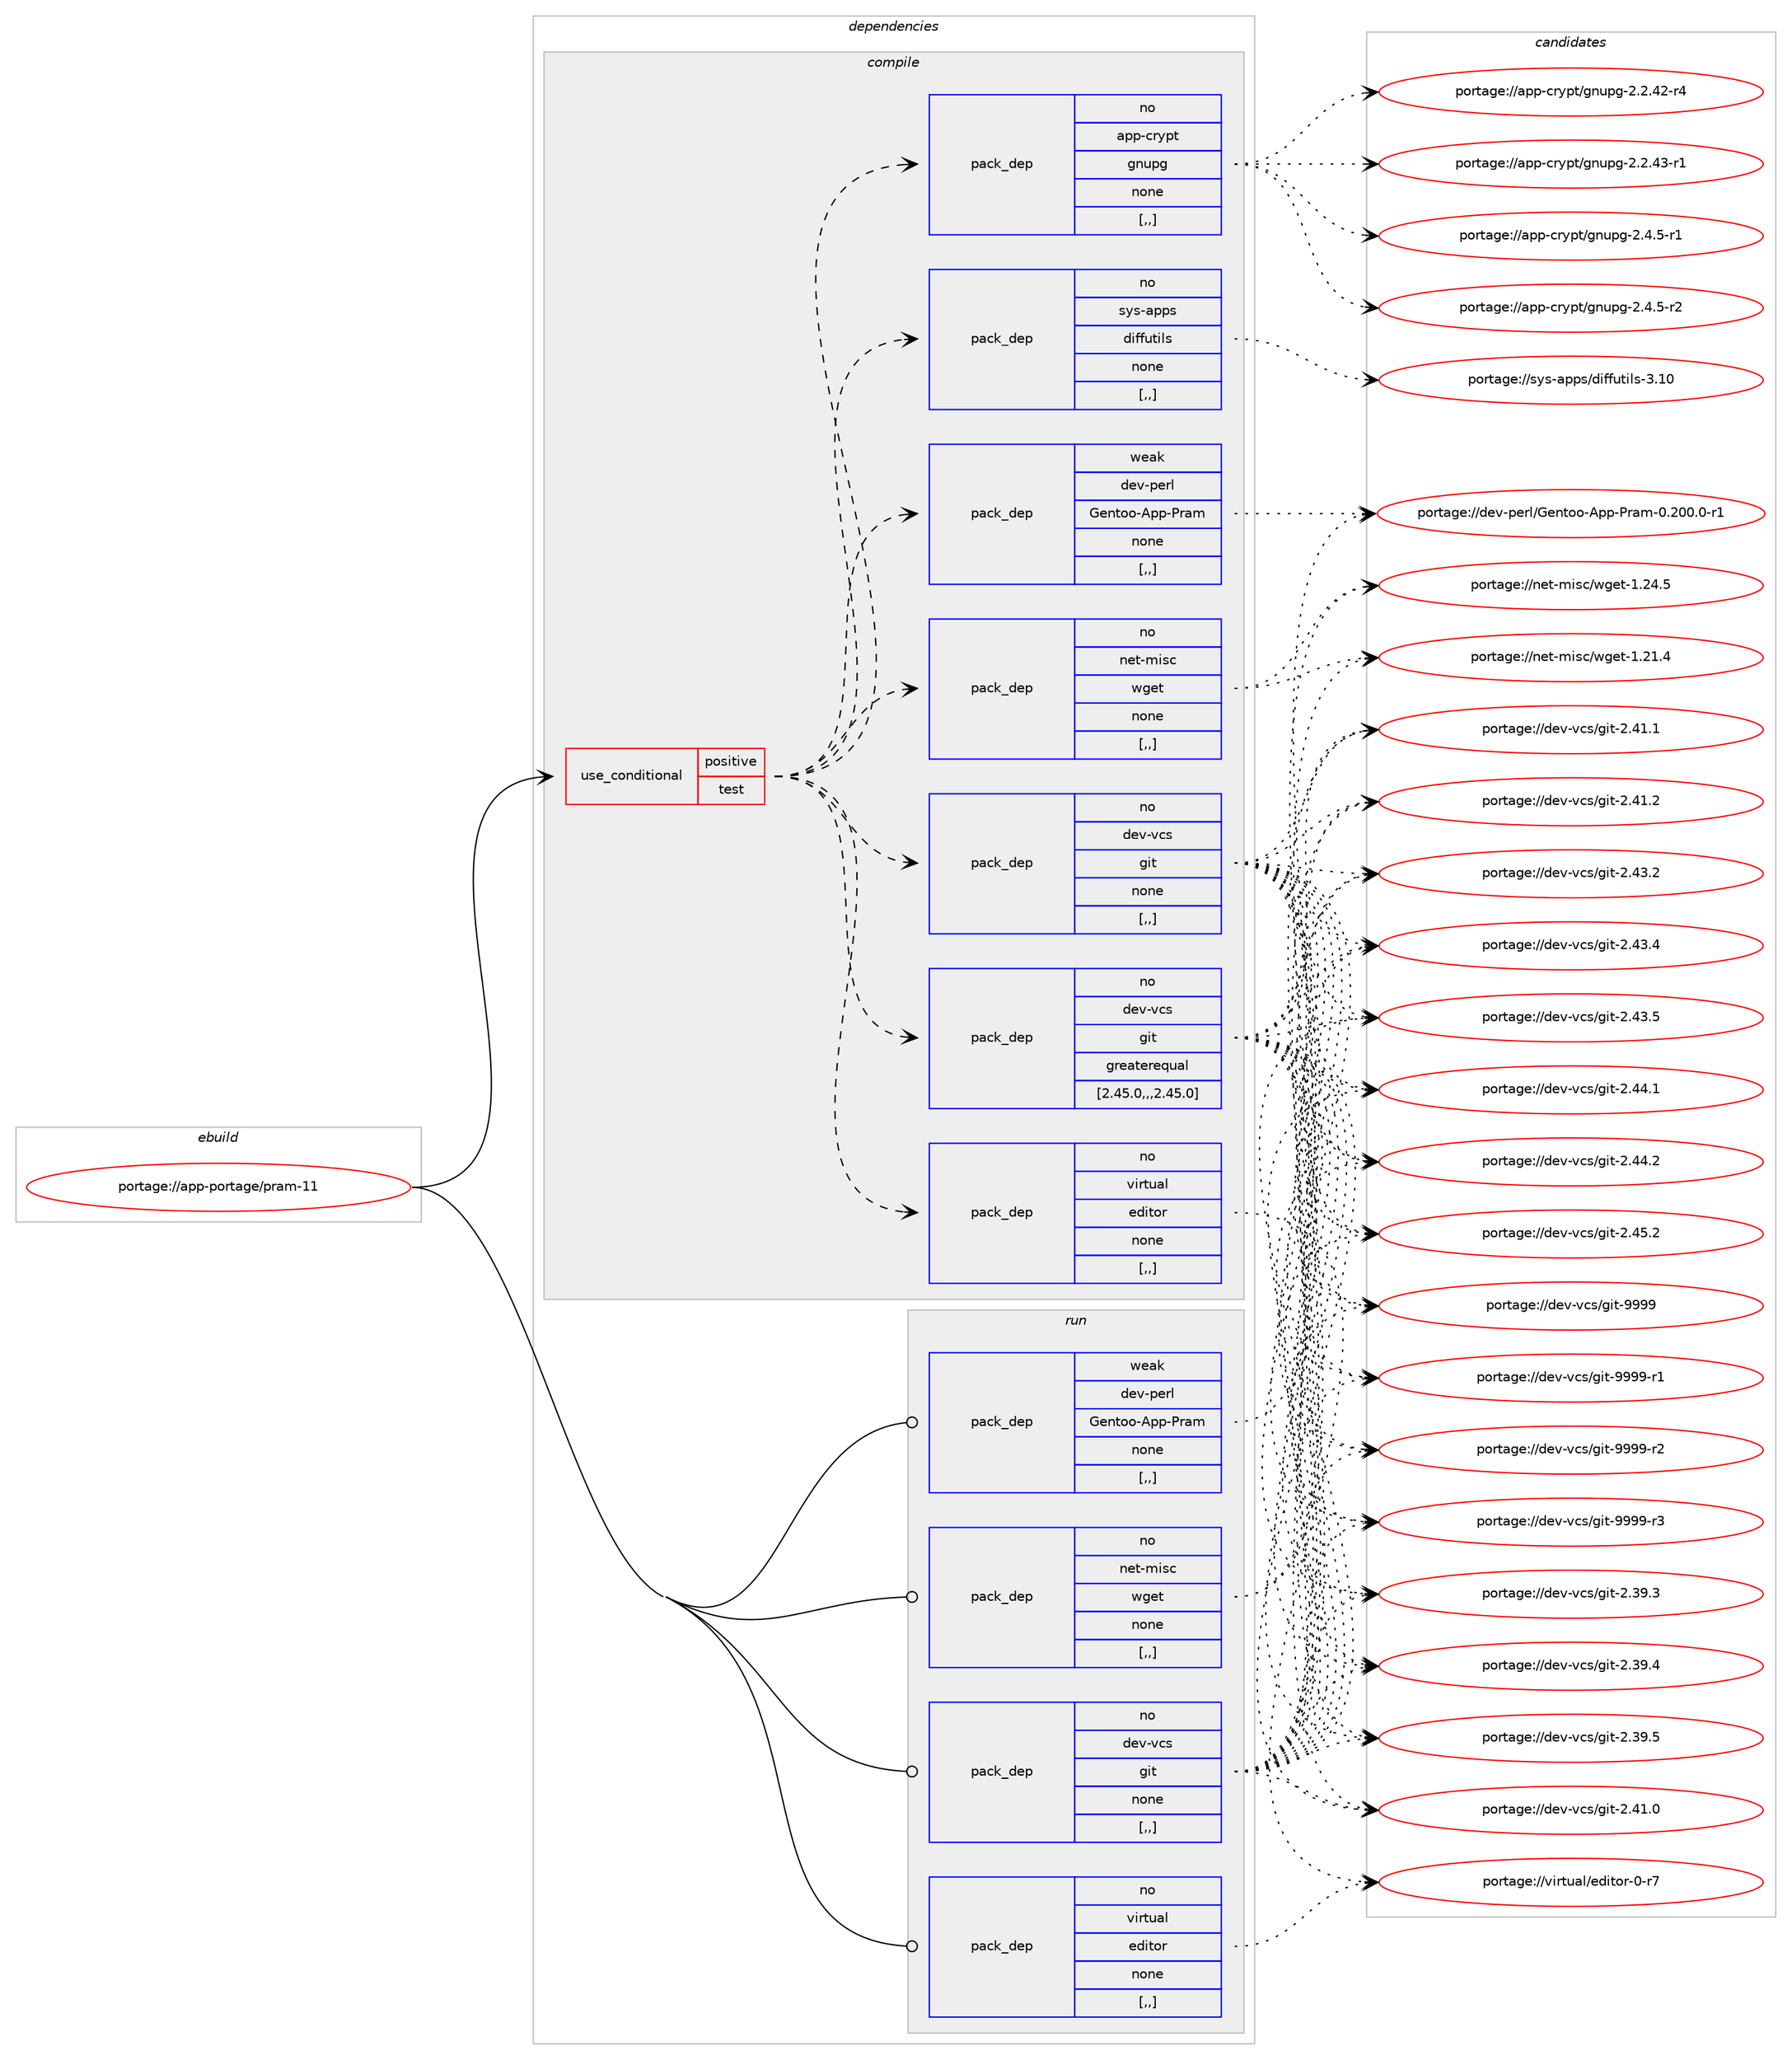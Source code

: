 digraph prolog {

# *************
# Graph options
# *************

newrank=true;
concentrate=true;
compound=true;
graph [rankdir=LR,fontname=Helvetica,fontsize=10,ranksep=1.5];#, ranksep=2.5, nodesep=0.2];
edge  [arrowhead=vee];
node  [fontname=Helvetica,fontsize=10];

# **********
# The ebuild
# **********

subgraph cluster_leftcol {
color=gray;
rank=same;
label=<<i>ebuild</i>>;
id [label="portage://app-portage/pram-11", color=red, width=4, href="../app-portage/pram-11.svg"];
}

# ****************
# The dependencies
# ****************

subgraph cluster_midcol {
color=gray;
label=<<i>dependencies</i>>;
subgraph cluster_compile {
fillcolor="#eeeeee";
style=filled;
label=<<i>compile</i>>;
subgraph cond13850 {
dependency50006 [label=<<TABLE BORDER="0" CELLBORDER="1" CELLSPACING="0" CELLPADDING="4"><TR><TD ROWSPAN="3" CELLPADDING="10">use_conditional</TD></TR><TR><TD>positive</TD></TR><TR><TD>test</TD></TR></TABLE>>, shape=none, color=red];
subgraph pack35699 {
dependency50007 [label=<<TABLE BORDER="0" CELLBORDER="1" CELLSPACING="0" CELLPADDING="4" WIDTH="220"><TR><TD ROWSPAN="6" CELLPADDING="30">pack_dep</TD></TR><TR><TD WIDTH="110">no</TD></TR><TR><TD>dev-vcs</TD></TR><TR><TD>git</TD></TR><TR><TD>none</TD></TR><TR><TD>[,,]</TD></TR></TABLE>>, shape=none, color=blue];
}
dependency50006:e -> dependency50007:w [weight=20,style="dashed",arrowhead="vee"];
subgraph pack35700 {
dependency50008 [label=<<TABLE BORDER="0" CELLBORDER="1" CELLSPACING="0" CELLPADDING="4" WIDTH="220"><TR><TD ROWSPAN="6" CELLPADDING="30">pack_dep</TD></TR><TR><TD WIDTH="110">no</TD></TR><TR><TD>net-misc</TD></TR><TR><TD>wget</TD></TR><TR><TD>none</TD></TR><TR><TD>[,,]</TD></TR></TABLE>>, shape=none, color=blue];
}
dependency50006:e -> dependency50008:w [weight=20,style="dashed",arrowhead="vee"];
subgraph pack35701 {
dependency50009 [label=<<TABLE BORDER="0" CELLBORDER="1" CELLSPACING="0" CELLPADDING="4" WIDTH="220"><TR><TD ROWSPAN="6" CELLPADDING="30">pack_dep</TD></TR><TR><TD WIDTH="110">no</TD></TR><TR><TD>virtual</TD></TR><TR><TD>editor</TD></TR><TR><TD>none</TD></TR><TR><TD>[,,]</TD></TR></TABLE>>, shape=none, color=blue];
}
dependency50006:e -> dependency50009:w [weight=20,style="dashed",arrowhead="vee"];
subgraph pack35702 {
dependency50010 [label=<<TABLE BORDER="0" CELLBORDER="1" CELLSPACING="0" CELLPADDING="4" WIDTH="220"><TR><TD ROWSPAN="6" CELLPADDING="30">pack_dep</TD></TR><TR><TD WIDTH="110">weak</TD></TR><TR><TD>dev-perl</TD></TR><TR><TD>Gentoo-App-Pram</TD></TR><TR><TD>none</TD></TR><TR><TD>[,,]</TD></TR></TABLE>>, shape=none, color=blue];
}
dependency50006:e -> dependency50010:w [weight=20,style="dashed",arrowhead="vee"];
subgraph pack35703 {
dependency50011 [label=<<TABLE BORDER="0" CELLBORDER="1" CELLSPACING="0" CELLPADDING="4" WIDTH="220"><TR><TD ROWSPAN="6" CELLPADDING="30">pack_dep</TD></TR><TR><TD WIDTH="110">no</TD></TR><TR><TD>app-crypt</TD></TR><TR><TD>gnupg</TD></TR><TR><TD>none</TD></TR><TR><TD>[,,]</TD></TR></TABLE>>, shape=none, color=blue];
}
dependency50006:e -> dependency50011:w [weight=20,style="dashed",arrowhead="vee"];
subgraph pack35704 {
dependency50012 [label=<<TABLE BORDER="0" CELLBORDER="1" CELLSPACING="0" CELLPADDING="4" WIDTH="220"><TR><TD ROWSPAN="6" CELLPADDING="30">pack_dep</TD></TR><TR><TD WIDTH="110">no</TD></TR><TR><TD>dev-vcs</TD></TR><TR><TD>git</TD></TR><TR><TD>greaterequal</TD></TR><TR><TD>[2.45.0,,,2.45.0]</TD></TR></TABLE>>, shape=none, color=blue];
}
dependency50006:e -> dependency50012:w [weight=20,style="dashed",arrowhead="vee"];
subgraph pack35705 {
dependency50013 [label=<<TABLE BORDER="0" CELLBORDER="1" CELLSPACING="0" CELLPADDING="4" WIDTH="220"><TR><TD ROWSPAN="6" CELLPADDING="30">pack_dep</TD></TR><TR><TD WIDTH="110">no</TD></TR><TR><TD>sys-apps</TD></TR><TR><TD>diffutils</TD></TR><TR><TD>none</TD></TR><TR><TD>[,,]</TD></TR></TABLE>>, shape=none, color=blue];
}
dependency50006:e -> dependency50013:w [weight=20,style="dashed",arrowhead="vee"];
}
id:e -> dependency50006:w [weight=20,style="solid",arrowhead="vee"];
}
subgraph cluster_compileandrun {
fillcolor="#eeeeee";
style=filled;
label=<<i>compile and run</i>>;
}
subgraph cluster_run {
fillcolor="#eeeeee";
style=filled;
label=<<i>run</i>>;
subgraph pack35706 {
dependency50014 [label=<<TABLE BORDER="0" CELLBORDER="1" CELLSPACING="0" CELLPADDING="4" WIDTH="220"><TR><TD ROWSPAN="6" CELLPADDING="30">pack_dep</TD></TR><TR><TD WIDTH="110">no</TD></TR><TR><TD>dev-vcs</TD></TR><TR><TD>git</TD></TR><TR><TD>none</TD></TR><TR><TD>[,,]</TD></TR></TABLE>>, shape=none, color=blue];
}
id:e -> dependency50014:w [weight=20,style="solid",arrowhead="odot"];
subgraph pack35707 {
dependency50015 [label=<<TABLE BORDER="0" CELLBORDER="1" CELLSPACING="0" CELLPADDING="4" WIDTH="220"><TR><TD ROWSPAN="6" CELLPADDING="30">pack_dep</TD></TR><TR><TD WIDTH="110">no</TD></TR><TR><TD>net-misc</TD></TR><TR><TD>wget</TD></TR><TR><TD>none</TD></TR><TR><TD>[,,]</TD></TR></TABLE>>, shape=none, color=blue];
}
id:e -> dependency50015:w [weight=20,style="solid",arrowhead="odot"];
subgraph pack35708 {
dependency50016 [label=<<TABLE BORDER="0" CELLBORDER="1" CELLSPACING="0" CELLPADDING="4" WIDTH="220"><TR><TD ROWSPAN="6" CELLPADDING="30">pack_dep</TD></TR><TR><TD WIDTH="110">no</TD></TR><TR><TD>virtual</TD></TR><TR><TD>editor</TD></TR><TR><TD>none</TD></TR><TR><TD>[,,]</TD></TR></TABLE>>, shape=none, color=blue];
}
id:e -> dependency50016:w [weight=20,style="solid",arrowhead="odot"];
subgraph pack35709 {
dependency50017 [label=<<TABLE BORDER="0" CELLBORDER="1" CELLSPACING="0" CELLPADDING="4" WIDTH="220"><TR><TD ROWSPAN="6" CELLPADDING="30">pack_dep</TD></TR><TR><TD WIDTH="110">weak</TD></TR><TR><TD>dev-perl</TD></TR><TR><TD>Gentoo-App-Pram</TD></TR><TR><TD>none</TD></TR><TR><TD>[,,]</TD></TR></TABLE>>, shape=none, color=blue];
}
id:e -> dependency50017:w [weight=20,style="solid",arrowhead="odot"];
}
}

# **************
# The candidates
# **************

subgraph cluster_choices {
rank=same;
color=gray;
label=<<i>candidates</i>>;

subgraph choice35699 {
color=black;
nodesep=1;
choice10010111845118991154710310511645504651574651 [label="portage://dev-vcs/git-2.39.3", color=red, width=4,href="../dev-vcs/git-2.39.3.svg"];
choice10010111845118991154710310511645504651574652 [label="portage://dev-vcs/git-2.39.4", color=red, width=4,href="../dev-vcs/git-2.39.4.svg"];
choice10010111845118991154710310511645504651574653 [label="portage://dev-vcs/git-2.39.5", color=red, width=4,href="../dev-vcs/git-2.39.5.svg"];
choice10010111845118991154710310511645504652494648 [label="portage://dev-vcs/git-2.41.0", color=red, width=4,href="../dev-vcs/git-2.41.0.svg"];
choice10010111845118991154710310511645504652494649 [label="portage://dev-vcs/git-2.41.1", color=red, width=4,href="../dev-vcs/git-2.41.1.svg"];
choice10010111845118991154710310511645504652494650 [label="portage://dev-vcs/git-2.41.2", color=red, width=4,href="../dev-vcs/git-2.41.2.svg"];
choice10010111845118991154710310511645504652514650 [label="portage://dev-vcs/git-2.43.2", color=red, width=4,href="../dev-vcs/git-2.43.2.svg"];
choice10010111845118991154710310511645504652514652 [label="portage://dev-vcs/git-2.43.4", color=red, width=4,href="../dev-vcs/git-2.43.4.svg"];
choice10010111845118991154710310511645504652514653 [label="portage://dev-vcs/git-2.43.5", color=red, width=4,href="../dev-vcs/git-2.43.5.svg"];
choice10010111845118991154710310511645504652524649 [label="portage://dev-vcs/git-2.44.1", color=red, width=4,href="../dev-vcs/git-2.44.1.svg"];
choice10010111845118991154710310511645504652524650 [label="portage://dev-vcs/git-2.44.2", color=red, width=4,href="../dev-vcs/git-2.44.2.svg"];
choice10010111845118991154710310511645504652534650 [label="portage://dev-vcs/git-2.45.2", color=red, width=4,href="../dev-vcs/git-2.45.2.svg"];
choice1001011184511899115471031051164557575757 [label="portage://dev-vcs/git-9999", color=red, width=4,href="../dev-vcs/git-9999.svg"];
choice10010111845118991154710310511645575757574511449 [label="portage://dev-vcs/git-9999-r1", color=red, width=4,href="../dev-vcs/git-9999-r1.svg"];
choice10010111845118991154710310511645575757574511450 [label="portage://dev-vcs/git-9999-r2", color=red, width=4,href="../dev-vcs/git-9999-r2.svg"];
choice10010111845118991154710310511645575757574511451 [label="portage://dev-vcs/git-9999-r3", color=red, width=4,href="../dev-vcs/git-9999-r3.svg"];
dependency50007:e -> choice10010111845118991154710310511645504651574651:w [style=dotted,weight="100"];
dependency50007:e -> choice10010111845118991154710310511645504651574652:w [style=dotted,weight="100"];
dependency50007:e -> choice10010111845118991154710310511645504651574653:w [style=dotted,weight="100"];
dependency50007:e -> choice10010111845118991154710310511645504652494648:w [style=dotted,weight="100"];
dependency50007:e -> choice10010111845118991154710310511645504652494649:w [style=dotted,weight="100"];
dependency50007:e -> choice10010111845118991154710310511645504652494650:w [style=dotted,weight="100"];
dependency50007:e -> choice10010111845118991154710310511645504652514650:w [style=dotted,weight="100"];
dependency50007:e -> choice10010111845118991154710310511645504652514652:w [style=dotted,weight="100"];
dependency50007:e -> choice10010111845118991154710310511645504652514653:w [style=dotted,weight="100"];
dependency50007:e -> choice10010111845118991154710310511645504652524649:w [style=dotted,weight="100"];
dependency50007:e -> choice10010111845118991154710310511645504652524650:w [style=dotted,weight="100"];
dependency50007:e -> choice10010111845118991154710310511645504652534650:w [style=dotted,weight="100"];
dependency50007:e -> choice1001011184511899115471031051164557575757:w [style=dotted,weight="100"];
dependency50007:e -> choice10010111845118991154710310511645575757574511449:w [style=dotted,weight="100"];
dependency50007:e -> choice10010111845118991154710310511645575757574511450:w [style=dotted,weight="100"];
dependency50007:e -> choice10010111845118991154710310511645575757574511451:w [style=dotted,weight="100"];
}
subgraph choice35700 {
color=black;
nodesep=1;
choice11010111645109105115994711910310111645494650494652 [label="portage://net-misc/wget-1.21.4", color=red, width=4,href="../net-misc/wget-1.21.4.svg"];
choice11010111645109105115994711910310111645494650524653 [label="portage://net-misc/wget-1.24.5", color=red, width=4,href="../net-misc/wget-1.24.5.svg"];
dependency50008:e -> choice11010111645109105115994711910310111645494650494652:w [style=dotted,weight="100"];
dependency50008:e -> choice11010111645109105115994711910310111645494650524653:w [style=dotted,weight="100"];
}
subgraph choice35701 {
color=black;
nodesep=1;
choice118105114116117971084710110010511611111445484511455 [label="portage://virtual/editor-0-r7", color=red, width=4,href="../virtual/editor-0-r7.svg"];
dependency50009:e -> choice118105114116117971084710110010511611111445484511455:w [style=dotted,weight="100"];
}
subgraph choice35702 {
color=black;
nodesep=1;
choice100101118451121011141084771101110116111111456511211245801149710945484650484846484511449 [label="portage://dev-perl/Gentoo-App-Pram-0.200.0-r1", color=red, width=4,href="../dev-perl/Gentoo-App-Pram-0.200.0-r1.svg"];
dependency50010:e -> choice100101118451121011141084771101110116111111456511211245801149710945484650484846484511449:w [style=dotted,weight="100"];
}
subgraph choice35703 {
color=black;
nodesep=1;
choice97112112459911412111211647103110117112103455046504652504511452 [label="portage://app-crypt/gnupg-2.2.42-r4", color=red, width=4,href="../app-crypt/gnupg-2.2.42-r4.svg"];
choice97112112459911412111211647103110117112103455046504652514511449 [label="portage://app-crypt/gnupg-2.2.43-r1", color=red, width=4,href="../app-crypt/gnupg-2.2.43-r1.svg"];
choice971121124599114121112116471031101171121034550465246534511449 [label="portage://app-crypt/gnupg-2.4.5-r1", color=red, width=4,href="../app-crypt/gnupg-2.4.5-r1.svg"];
choice971121124599114121112116471031101171121034550465246534511450 [label="portage://app-crypt/gnupg-2.4.5-r2", color=red, width=4,href="../app-crypt/gnupg-2.4.5-r2.svg"];
dependency50011:e -> choice97112112459911412111211647103110117112103455046504652504511452:w [style=dotted,weight="100"];
dependency50011:e -> choice97112112459911412111211647103110117112103455046504652514511449:w [style=dotted,weight="100"];
dependency50011:e -> choice971121124599114121112116471031101171121034550465246534511449:w [style=dotted,weight="100"];
dependency50011:e -> choice971121124599114121112116471031101171121034550465246534511450:w [style=dotted,weight="100"];
}
subgraph choice35704 {
color=black;
nodesep=1;
choice10010111845118991154710310511645504651574651 [label="portage://dev-vcs/git-2.39.3", color=red, width=4,href="../dev-vcs/git-2.39.3.svg"];
choice10010111845118991154710310511645504651574652 [label="portage://dev-vcs/git-2.39.4", color=red, width=4,href="../dev-vcs/git-2.39.4.svg"];
choice10010111845118991154710310511645504651574653 [label="portage://dev-vcs/git-2.39.5", color=red, width=4,href="../dev-vcs/git-2.39.5.svg"];
choice10010111845118991154710310511645504652494648 [label="portage://dev-vcs/git-2.41.0", color=red, width=4,href="../dev-vcs/git-2.41.0.svg"];
choice10010111845118991154710310511645504652494649 [label="portage://dev-vcs/git-2.41.1", color=red, width=4,href="../dev-vcs/git-2.41.1.svg"];
choice10010111845118991154710310511645504652494650 [label="portage://dev-vcs/git-2.41.2", color=red, width=4,href="../dev-vcs/git-2.41.2.svg"];
choice10010111845118991154710310511645504652514650 [label="portage://dev-vcs/git-2.43.2", color=red, width=4,href="../dev-vcs/git-2.43.2.svg"];
choice10010111845118991154710310511645504652514652 [label="portage://dev-vcs/git-2.43.4", color=red, width=4,href="../dev-vcs/git-2.43.4.svg"];
choice10010111845118991154710310511645504652514653 [label="portage://dev-vcs/git-2.43.5", color=red, width=4,href="../dev-vcs/git-2.43.5.svg"];
choice10010111845118991154710310511645504652524649 [label="portage://dev-vcs/git-2.44.1", color=red, width=4,href="../dev-vcs/git-2.44.1.svg"];
choice10010111845118991154710310511645504652524650 [label="portage://dev-vcs/git-2.44.2", color=red, width=4,href="../dev-vcs/git-2.44.2.svg"];
choice10010111845118991154710310511645504652534650 [label="portage://dev-vcs/git-2.45.2", color=red, width=4,href="../dev-vcs/git-2.45.2.svg"];
choice1001011184511899115471031051164557575757 [label="portage://dev-vcs/git-9999", color=red, width=4,href="../dev-vcs/git-9999.svg"];
choice10010111845118991154710310511645575757574511449 [label="portage://dev-vcs/git-9999-r1", color=red, width=4,href="../dev-vcs/git-9999-r1.svg"];
choice10010111845118991154710310511645575757574511450 [label="portage://dev-vcs/git-9999-r2", color=red, width=4,href="../dev-vcs/git-9999-r2.svg"];
choice10010111845118991154710310511645575757574511451 [label="portage://dev-vcs/git-9999-r3", color=red, width=4,href="../dev-vcs/git-9999-r3.svg"];
dependency50012:e -> choice10010111845118991154710310511645504651574651:w [style=dotted,weight="100"];
dependency50012:e -> choice10010111845118991154710310511645504651574652:w [style=dotted,weight="100"];
dependency50012:e -> choice10010111845118991154710310511645504651574653:w [style=dotted,weight="100"];
dependency50012:e -> choice10010111845118991154710310511645504652494648:w [style=dotted,weight="100"];
dependency50012:e -> choice10010111845118991154710310511645504652494649:w [style=dotted,weight="100"];
dependency50012:e -> choice10010111845118991154710310511645504652494650:w [style=dotted,weight="100"];
dependency50012:e -> choice10010111845118991154710310511645504652514650:w [style=dotted,weight="100"];
dependency50012:e -> choice10010111845118991154710310511645504652514652:w [style=dotted,weight="100"];
dependency50012:e -> choice10010111845118991154710310511645504652514653:w [style=dotted,weight="100"];
dependency50012:e -> choice10010111845118991154710310511645504652524649:w [style=dotted,weight="100"];
dependency50012:e -> choice10010111845118991154710310511645504652524650:w [style=dotted,weight="100"];
dependency50012:e -> choice10010111845118991154710310511645504652534650:w [style=dotted,weight="100"];
dependency50012:e -> choice1001011184511899115471031051164557575757:w [style=dotted,weight="100"];
dependency50012:e -> choice10010111845118991154710310511645575757574511449:w [style=dotted,weight="100"];
dependency50012:e -> choice10010111845118991154710310511645575757574511450:w [style=dotted,weight="100"];
dependency50012:e -> choice10010111845118991154710310511645575757574511451:w [style=dotted,weight="100"];
}
subgraph choice35705 {
color=black;
nodesep=1;
choice1151211154597112112115471001051021021171161051081154551464948 [label="portage://sys-apps/diffutils-3.10", color=red, width=4,href="../sys-apps/diffutils-3.10.svg"];
dependency50013:e -> choice1151211154597112112115471001051021021171161051081154551464948:w [style=dotted,weight="100"];
}
subgraph choice35706 {
color=black;
nodesep=1;
choice10010111845118991154710310511645504651574651 [label="portage://dev-vcs/git-2.39.3", color=red, width=4,href="../dev-vcs/git-2.39.3.svg"];
choice10010111845118991154710310511645504651574652 [label="portage://dev-vcs/git-2.39.4", color=red, width=4,href="../dev-vcs/git-2.39.4.svg"];
choice10010111845118991154710310511645504651574653 [label="portage://dev-vcs/git-2.39.5", color=red, width=4,href="../dev-vcs/git-2.39.5.svg"];
choice10010111845118991154710310511645504652494648 [label="portage://dev-vcs/git-2.41.0", color=red, width=4,href="../dev-vcs/git-2.41.0.svg"];
choice10010111845118991154710310511645504652494649 [label="portage://dev-vcs/git-2.41.1", color=red, width=4,href="../dev-vcs/git-2.41.1.svg"];
choice10010111845118991154710310511645504652494650 [label="portage://dev-vcs/git-2.41.2", color=red, width=4,href="../dev-vcs/git-2.41.2.svg"];
choice10010111845118991154710310511645504652514650 [label="portage://dev-vcs/git-2.43.2", color=red, width=4,href="../dev-vcs/git-2.43.2.svg"];
choice10010111845118991154710310511645504652514652 [label="portage://dev-vcs/git-2.43.4", color=red, width=4,href="../dev-vcs/git-2.43.4.svg"];
choice10010111845118991154710310511645504652514653 [label="portage://dev-vcs/git-2.43.5", color=red, width=4,href="../dev-vcs/git-2.43.5.svg"];
choice10010111845118991154710310511645504652524649 [label="portage://dev-vcs/git-2.44.1", color=red, width=4,href="../dev-vcs/git-2.44.1.svg"];
choice10010111845118991154710310511645504652524650 [label="portage://dev-vcs/git-2.44.2", color=red, width=4,href="../dev-vcs/git-2.44.2.svg"];
choice10010111845118991154710310511645504652534650 [label="portage://dev-vcs/git-2.45.2", color=red, width=4,href="../dev-vcs/git-2.45.2.svg"];
choice1001011184511899115471031051164557575757 [label="portage://dev-vcs/git-9999", color=red, width=4,href="../dev-vcs/git-9999.svg"];
choice10010111845118991154710310511645575757574511449 [label="portage://dev-vcs/git-9999-r1", color=red, width=4,href="../dev-vcs/git-9999-r1.svg"];
choice10010111845118991154710310511645575757574511450 [label="portage://dev-vcs/git-9999-r2", color=red, width=4,href="../dev-vcs/git-9999-r2.svg"];
choice10010111845118991154710310511645575757574511451 [label="portage://dev-vcs/git-9999-r3", color=red, width=4,href="../dev-vcs/git-9999-r3.svg"];
dependency50014:e -> choice10010111845118991154710310511645504651574651:w [style=dotted,weight="100"];
dependency50014:e -> choice10010111845118991154710310511645504651574652:w [style=dotted,weight="100"];
dependency50014:e -> choice10010111845118991154710310511645504651574653:w [style=dotted,weight="100"];
dependency50014:e -> choice10010111845118991154710310511645504652494648:w [style=dotted,weight="100"];
dependency50014:e -> choice10010111845118991154710310511645504652494649:w [style=dotted,weight="100"];
dependency50014:e -> choice10010111845118991154710310511645504652494650:w [style=dotted,weight="100"];
dependency50014:e -> choice10010111845118991154710310511645504652514650:w [style=dotted,weight="100"];
dependency50014:e -> choice10010111845118991154710310511645504652514652:w [style=dotted,weight="100"];
dependency50014:e -> choice10010111845118991154710310511645504652514653:w [style=dotted,weight="100"];
dependency50014:e -> choice10010111845118991154710310511645504652524649:w [style=dotted,weight="100"];
dependency50014:e -> choice10010111845118991154710310511645504652524650:w [style=dotted,weight="100"];
dependency50014:e -> choice10010111845118991154710310511645504652534650:w [style=dotted,weight="100"];
dependency50014:e -> choice1001011184511899115471031051164557575757:w [style=dotted,weight="100"];
dependency50014:e -> choice10010111845118991154710310511645575757574511449:w [style=dotted,weight="100"];
dependency50014:e -> choice10010111845118991154710310511645575757574511450:w [style=dotted,weight="100"];
dependency50014:e -> choice10010111845118991154710310511645575757574511451:w [style=dotted,weight="100"];
}
subgraph choice35707 {
color=black;
nodesep=1;
choice11010111645109105115994711910310111645494650494652 [label="portage://net-misc/wget-1.21.4", color=red, width=4,href="../net-misc/wget-1.21.4.svg"];
choice11010111645109105115994711910310111645494650524653 [label="portage://net-misc/wget-1.24.5", color=red, width=4,href="../net-misc/wget-1.24.5.svg"];
dependency50015:e -> choice11010111645109105115994711910310111645494650494652:w [style=dotted,weight="100"];
dependency50015:e -> choice11010111645109105115994711910310111645494650524653:w [style=dotted,weight="100"];
}
subgraph choice35708 {
color=black;
nodesep=1;
choice118105114116117971084710110010511611111445484511455 [label="portage://virtual/editor-0-r7", color=red, width=4,href="../virtual/editor-0-r7.svg"];
dependency50016:e -> choice118105114116117971084710110010511611111445484511455:w [style=dotted,weight="100"];
}
subgraph choice35709 {
color=black;
nodesep=1;
choice100101118451121011141084771101110116111111456511211245801149710945484650484846484511449 [label="portage://dev-perl/Gentoo-App-Pram-0.200.0-r1", color=red, width=4,href="../dev-perl/Gentoo-App-Pram-0.200.0-r1.svg"];
dependency50017:e -> choice100101118451121011141084771101110116111111456511211245801149710945484650484846484511449:w [style=dotted,weight="100"];
}
}

}
